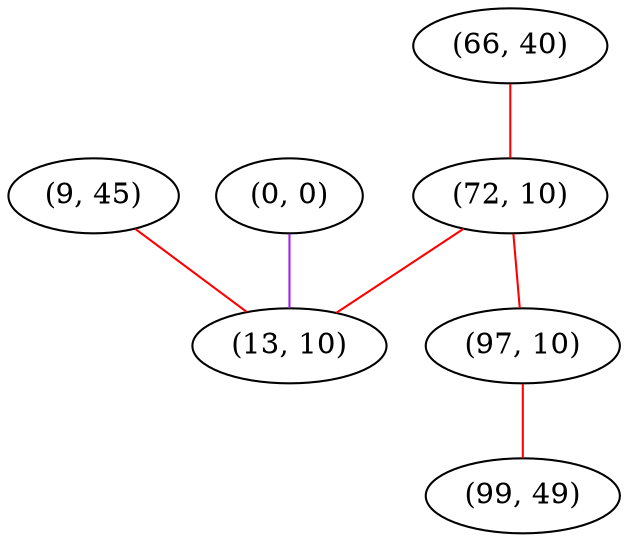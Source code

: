 graph "" {
"(9, 45)";
"(0, 0)";
"(66, 40)";
"(72, 10)";
"(97, 10)";
"(99, 49)";
"(13, 10)";
"(9, 45)" -- "(13, 10)"  [color=red, key=0, weight=1];
"(0, 0)" -- "(13, 10)"  [color=purple, key=0, weight=4];
"(66, 40)" -- "(72, 10)"  [color=red, key=0, weight=1];
"(72, 10)" -- "(97, 10)"  [color=red, key=0, weight=1];
"(72, 10)" -- "(13, 10)"  [color=red, key=0, weight=1];
"(97, 10)" -- "(99, 49)"  [color=red, key=0, weight=1];
}
